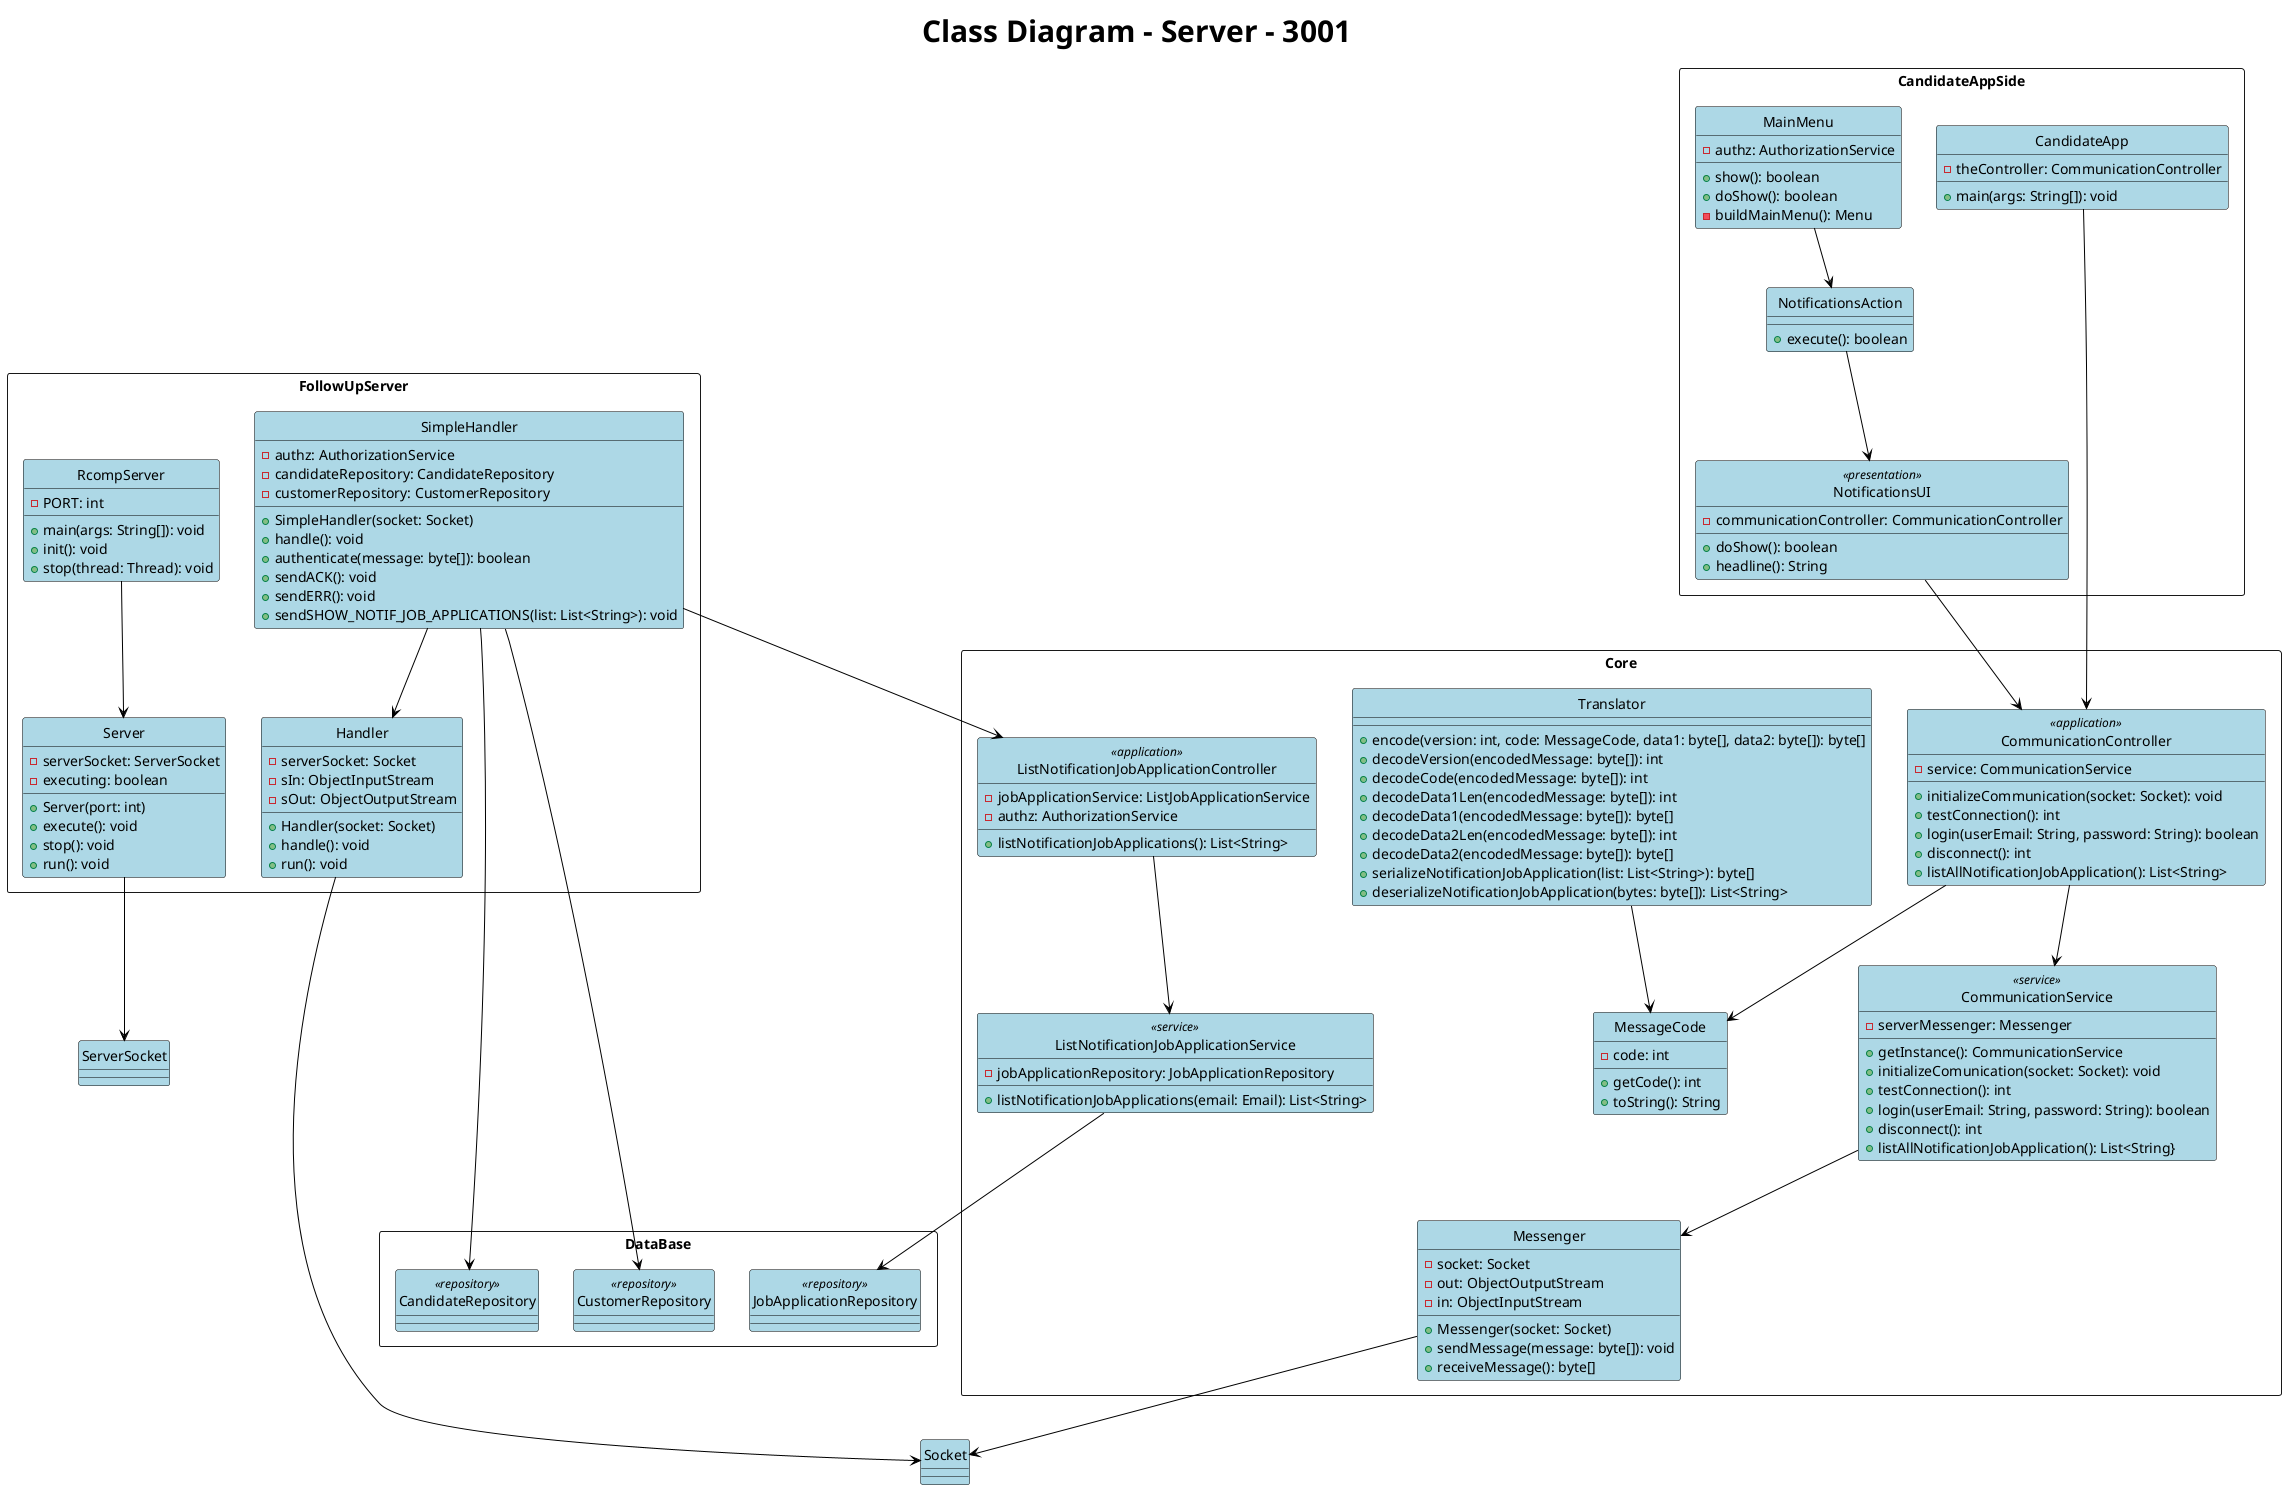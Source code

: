 @startuml

title <size:30>Class Diagram - Server - 3001</size>

hide circle
skinparam packageStyle rect

skinparam class {
    BackgroundColor LightBlue
    ArrowColor Black
    BorderColor Black
    FontColor Black
    FontSize 14
}
skinparam relationship {
    ArrowColor Black
    ArrowFontColor Black
    ArrowFontSize 14
}


package FollowUpServer <<Rectangle>> {

class RcompServer {
    -PORT: int
    +main(args: String[]): void
    +init(): void
    +stop(thread: Thread): void
}

class SimpleHandler {
    -authz: AuthorizationService
    -candidateRepository: CandidateRepository
    -customerRepository: CustomerRepository
    +SimpleHandler(socket: Socket)
    +handle(): void
    +authenticate(message: byte[]): boolean
    +sendACK(): void
    +sendERR(): void
    +sendSHOW_NOTIF_JOB_APPLICATIONS(list: List<String>): void
}

class Handler {
    -serverSocket: Socket
    -sIn: ObjectInputStream
    -sOut: ObjectOutputStream
    +Handler(socket: Socket)
    +handle(): void
    +run(): void
}

class Server {
    -serverSocket: ServerSocket
    -executing: boolean
    +Server(port: int)
    +execute(): void
    +stop(): void
    +run(): void
}


}

package CandidateAppSide <<Rectangle>>{

class MainMenu {
    -authz: AuthorizationService
    +show(): boolean
    +doShow(): boolean
    -buildMainMenu(): Menu
}

class CandidateApp {
    -theController: CommunicationController
    +main(args: String[]): void
}

class NotificationsAction {
    +execute(): boolean
}

class NotificationsUI <<presentation>>{
    -communicationController: CommunicationController
    +doShow(): boolean
    +headline(): String
}

}

package DataBase <<Rectangle>>{

class JobApplicationRepository <<repository>>{}
class CandidateRepository <<repository>>{}
class CustomerRepository <<repository>>{}


}

package Core <<Rectangle>>{

class CommunicationController <<application>>{
    -service: CommunicationService
    +initializeCommunication(socket: Socket): void
    +testConnection(): int
    +login(userEmail: String, password: String): boolean
    +disconnect(): int
    +listAllNotificationJobApplication(): List<String>
}

class MessageCode {
    -code: int
    +getCode(): int
    +toString(): String
}
class Translator {
    +encode(version: int, code: MessageCode, data1: byte[], data2: byte[]): byte[]
    +decodeVersion(encodedMessage: byte[]): int
    +decodeCode(encodedMessage: byte[]): int
    +decodeData1Len(encodedMessage: byte[]): int
    +decodeData1(encodedMessage: byte[]): byte[]
    +decodeData2Len(encodedMessage: byte[]): int
    +decodeData2(encodedMessage: byte[]): byte[]
    +serializeNotificationJobApplication(list: List<String>): byte[]
    +deserializeNotificationJobApplication(bytes: byte[]): List<String>
}

class Messenger {
    -socket: Socket
    -out: ObjectOutputStream
    -in: ObjectInputStream
    +Messenger(socket: Socket)
    +sendMessage(message: byte[]): void
    +receiveMessage(): byte[]
}

class ListNotificationJobApplicationController <<application>>{
    -jobApplicationService: ListJobApplicationService
    -authz: AuthorizationService
    +listNotificationJobApplications(): List<String>
}

class CommunicationService <<service>>{
    -serverMessenger: Messenger
    +getInstance(): CommunicationService
    +initializeComunication(socket: Socket): void
    +testConnection(): int
    +login(userEmail: String, password: String): boolean
    +disconnect(): int
    +listAllNotificationJobApplication(): List<String}
}


class ListNotificationJobApplicationService <<service>>{
    -jobApplicationRepository: JobApplicationRepository
    +listNotificationJobApplications(email: Email): List<String>
}
}



MainMenu --> NotificationsAction

CandidateApp --> CommunicationController

NotificationsAction --> NotificationsUI

NotificationsUI --> CommunicationController

CommunicationController --> CommunicationService
CommunicationController --> MessageCode

Translator --> MessageCode

Messenger --> Socket


CommunicationService --> Messenger
ListNotificationJobApplicationController --> ListNotificationJobApplicationService
ListNotificationJobApplicationService --> JobApplicationRepository

RcompServer --> Server

SimpleHandler --> CandidateRepository
SimpleHandler --> CustomerRepository
SimpleHandler --> Handler
SimpleHandler --> ListNotificationJobApplicationController

Handler --> Socket

Server --> ServerSocket

@enduml
